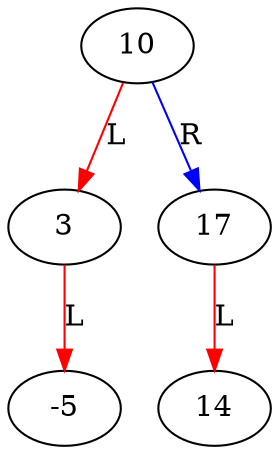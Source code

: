 digraph G{
2534088499440[label="-5"];
2534088498832[label="3"];
2534088498832->2534088499440[color="red",label="L"];
2534088499280[label="14"];
2534088499248[label="17"];
2534088499248->2534088499280[color="red",label="L"];
2534088499536[label="10"];
2534088499536->2534088499248[color="blue",label="R"];
2534088499536->2534088498832[color="red",label="L"];
}